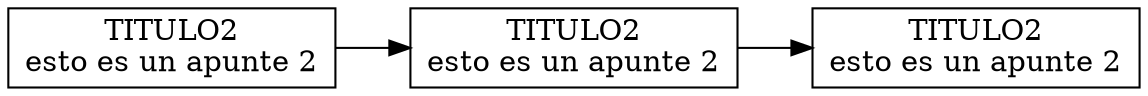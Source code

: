 digraph G {
	graph [rankdir=LR]
	nodesep=0.5
	node [shape=box]
	nodo_1 [label="TITULO2
esto es un apunte 2"]
	nodo_2 [label="TITULO2
esto es un apunte 2"]
	nodo_1 -> nodo_2
	nodo_3 [label="TITULO2
esto es un apunte 2"]
	nodo_2 -> nodo_3
}
